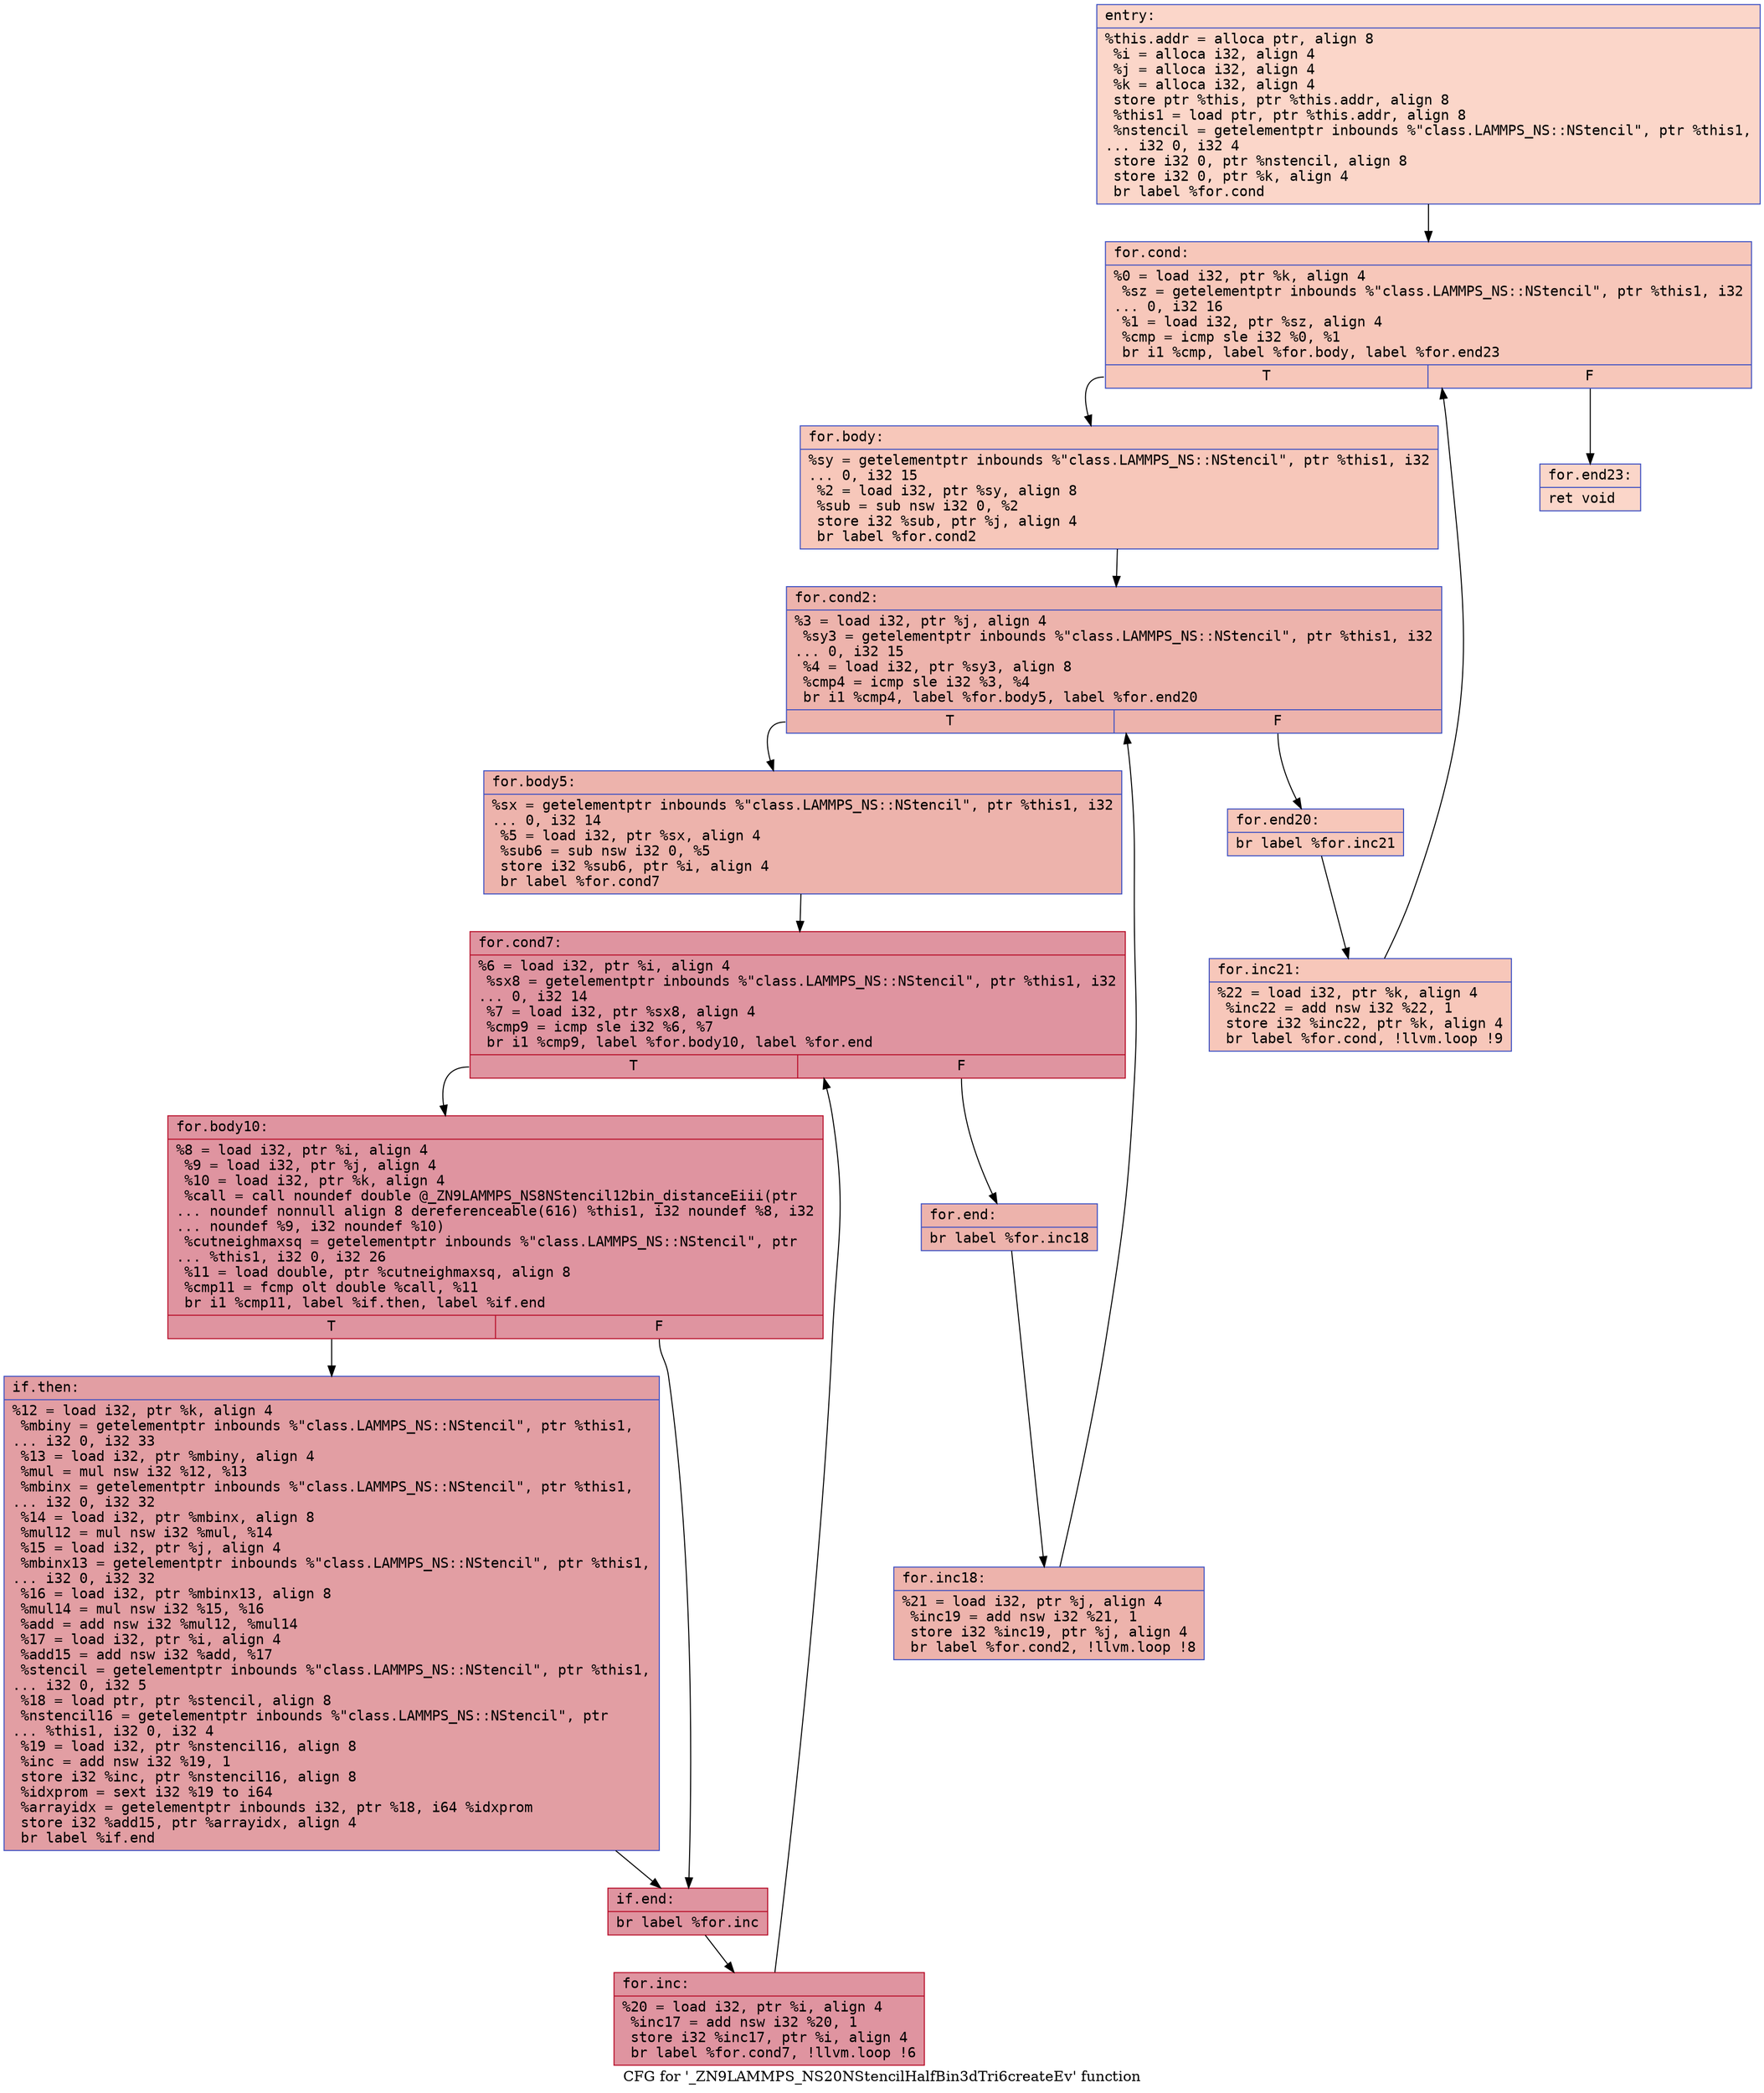 digraph "CFG for '_ZN9LAMMPS_NS20NStencilHalfBin3dTri6createEv' function" {
	label="CFG for '_ZN9LAMMPS_NS20NStencilHalfBin3dTri6createEv' function";

	Node0x55e8bb310300 [shape=record,color="#3d50c3ff", style=filled, fillcolor="#f6a38570" fontname="Courier",label="{entry:\l|  %this.addr = alloca ptr, align 8\l  %i = alloca i32, align 4\l  %j = alloca i32, align 4\l  %k = alloca i32, align 4\l  store ptr %this, ptr %this.addr, align 8\l  %this1 = load ptr, ptr %this.addr, align 8\l  %nstencil = getelementptr inbounds %\"class.LAMMPS_NS::NStencil\", ptr %this1,\l... i32 0, i32 4\l  store i32 0, ptr %nstencil, align 8\l  store i32 0, ptr %k, align 4\l  br label %for.cond\l}"];
	Node0x55e8bb310300 -> Node0x55e8bb310860[tooltip="entry -> for.cond\nProbability 100.00%" ];
	Node0x55e8bb310860 [shape=record,color="#3d50c3ff", style=filled, fillcolor="#ec7f6370" fontname="Courier",label="{for.cond:\l|  %0 = load i32, ptr %k, align 4\l  %sz = getelementptr inbounds %\"class.LAMMPS_NS::NStencil\", ptr %this1, i32\l... 0, i32 16\l  %1 = load i32, ptr %sz, align 4\l  %cmp = icmp sle i32 %0, %1\l  br i1 %cmp, label %for.body, label %for.end23\l|{<s0>T|<s1>F}}"];
	Node0x55e8bb310860:s0 -> Node0x55e8bb310c10[tooltip="for.cond -> for.body\nProbability 96.88%" ];
	Node0x55e8bb310860:s1 -> Node0x55e8bb310c90[tooltip="for.cond -> for.end23\nProbability 3.12%" ];
	Node0x55e8bb310c10 [shape=record,color="#3d50c3ff", style=filled, fillcolor="#ec7f6370" fontname="Courier",label="{for.body:\l|  %sy = getelementptr inbounds %\"class.LAMMPS_NS::NStencil\", ptr %this1, i32\l... 0, i32 15\l  %2 = load i32, ptr %sy, align 8\l  %sub = sub nsw i32 0, %2\l  store i32 %sub, ptr %j, align 4\l  br label %for.cond2\l}"];
	Node0x55e8bb310c10 -> Node0x55e8bb3112a0[tooltip="for.body -> for.cond2\nProbability 100.00%" ];
	Node0x55e8bb3112a0 [shape=record,color="#3d50c3ff", style=filled, fillcolor="#d6524470" fontname="Courier",label="{for.cond2:\l|  %3 = load i32, ptr %j, align 4\l  %sy3 = getelementptr inbounds %\"class.LAMMPS_NS::NStencil\", ptr %this1, i32\l... 0, i32 15\l  %4 = load i32, ptr %sy3, align 8\l  %cmp4 = icmp sle i32 %3, %4\l  br i1 %cmp4, label %for.body5, label %for.end20\l|{<s0>T|<s1>F}}"];
	Node0x55e8bb3112a0:s0 -> Node0x55e8bb311620[tooltip="for.cond2 -> for.body5\nProbability 96.88%" ];
	Node0x55e8bb3112a0:s1 -> Node0x55e8bb3116a0[tooltip="for.cond2 -> for.end20\nProbability 3.12%" ];
	Node0x55e8bb311620 [shape=record,color="#3d50c3ff", style=filled, fillcolor="#d6524470" fontname="Courier",label="{for.body5:\l|  %sx = getelementptr inbounds %\"class.LAMMPS_NS::NStencil\", ptr %this1, i32\l... 0, i32 14\l  %5 = load i32, ptr %sx, align 4\l  %sub6 = sub nsw i32 0, %5\l  store i32 %sub6, ptr %i, align 4\l  br label %for.cond7\l}"];
	Node0x55e8bb311620 -> Node0x55e8bb311b10[tooltip="for.body5 -> for.cond7\nProbability 100.00%" ];
	Node0x55e8bb311b10 [shape=record,color="#b70d28ff", style=filled, fillcolor="#b70d2870" fontname="Courier",label="{for.cond7:\l|  %6 = load i32, ptr %i, align 4\l  %sx8 = getelementptr inbounds %\"class.LAMMPS_NS::NStencil\", ptr %this1, i32\l... 0, i32 14\l  %7 = load i32, ptr %sx8, align 4\l  %cmp9 = icmp sle i32 %6, %7\l  br i1 %cmp9, label %for.body10, label %for.end\l|{<s0>T|<s1>F}}"];
	Node0x55e8bb311b10:s0 -> Node0x55e8bb3121b0[tooltip="for.cond7 -> for.body10\nProbability 96.88%" ];
	Node0x55e8bb311b10:s1 -> Node0x55e8bb312230[tooltip="for.cond7 -> for.end\nProbability 3.12%" ];
	Node0x55e8bb3121b0 [shape=record,color="#b70d28ff", style=filled, fillcolor="#b70d2870" fontname="Courier",label="{for.body10:\l|  %8 = load i32, ptr %i, align 4\l  %9 = load i32, ptr %j, align 4\l  %10 = load i32, ptr %k, align 4\l  %call = call noundef double @_ZN9LAMMPS_NS8NStencil12bin_distanceEiii(ptr\l... noundef nonnull align 8 dereferenceable(616) %this1, i32 noundef %8, i32\l... noundef %9, i32 noundef %10)\l  %cutneighmaxsq = getelementptr inbounds %\"class.LAMMPS_NS::NStencil\", ptr\l... %this1, i32 0, i32 26\l  %11 = load double, ptr %cutneighmaxsq, align 8\l  %cmp11 = fcmp olt double %call, %11\l  br i1 %cmp11, label %if.then, label %if.end\l|{<s0>T|<s1>F}}"];
	Node0x55e8bb3121b0:s0 -> Node0x55e8bb312970[tooltip="for.body10 -> if.then\nProbability 50.00%" ];
	Node0x55e8bb3121b0:s1 -> Node0x55e8bb312a40[tooltip="for.body10 -> if.end\nProbability 50.00%" ];
	Node0x55e8bb312970 [shape=record,color="#3d50c3ff", style=filled, fillcolor="#be242e70" fontname="Courier",label="{if.then:\l|  %12 = load i32, ptr %k, align 4\l  %mbiny = getelementptr inbounds %\"class.LAMMPS_NS::NStencil\", ptr %this1,\l... i32 0, i32 33\l  %13 = load i32, ptr %mbiny, align 4\l  %mul = mul nsw i32 %12, %13\l  %mbinx = getelementptr inbounds %\"class.LAMMPS_NS::NStencil\", ptr %this1,\l... i32 0, i32 32\l  %14 = load i32, ptr %mbinx, align 8\l  %mul12 = mul nsw i32 %mul, %14\l  %15 = load i32, ptr %j, align 4\l  %mbinx13 = getelementptr inbounds %\"class.LAMMPS_NS::NStencil\", ptr %this1,\l... i32 0, i32 32\l  %16 = load i32, ptr %mbinx13, align 8\l  %mul14 = mul nsw i32 %15, %16\l  %add = add nsw i32 %mul12, %mul14\l  %17 = load i32, ptr %i, align 4\l  %add15 = add nsw i32 %add, %17\l  %stencil = getelementptr inbounds %\"class.LAMMPS_NS::NStencil\", ptr %this1,\l... i32 0, i32 5\l  %18 = load ptr, ptr %stencil, align 8\l  %nstencil16 = getelementptr inbounds %\"class.LAMMPS_NS::NStencil\", ptr\l... %this1, i32 0, i32 4\l  %19 = load i32, ptr %nstencil16, align 8\l  %inc = add nsw i32 %19, 1\l  store i32 %inc, ptr %nstencil16, align 8\l  %idxprom = sext i32 %19 to i64\l  %arrayidx = getelementptr inbounds i32, ptr %18, i64 %idxprom\l  store i32 %add15, ptr %arrayidx, align 4\l  br label %if.end\l}"];
	Node0x55e8bb312970 -> Node0x55e8bb312a40[tooltip="if.then -> if.end\nProbability 100.00%" ];
	Node0x55e8bb312a40 [shape=record,color="#b70d28ff", style=filled, fillcolor="#b70d2870" fontname="Courier",label="{if.end:\l|  br label %for.inc\l}"];
	Node0x55e8bb312a40 -> Node0x55e8bb314400[tooltip="if.end -> for.inc\nProbability 100.00%" ];
	Node0x55e8bb314400 [shape=record,color="#b70d28ff", style=filled, fillcolor="#b70d2870" fontname="Courier",label="{for.inc:\l|  %20 = load i32, ptr %i, align 4\l  %inc17 = add nsw i32 %20, 1\l  store i32 %inc17, ptr %i, align 4\l  br label %for.cond7, !llvm.loop !6\l}"];
	Node0x55e8bb314400 -> Node0x55e8bb311b10[tooltip="for.inc -> for.cond7\nProbability 100.00%" ];
	Node0x55e8bb312230 [shape=record,color="#3d50c3ff", style=filled, fillcolor="#d6524470" fontname="Courier",label="{for.end:\l|  br label %for.inc18\l}"];
	Node0x55e8bb312230 -> Node0x55e8bb315200[tooltip="for.end -> for.inc18\nProbability 100.00%" ];
	Node0x55e8bb315200 [shape=record,color="#3d50c3ff", style=filled, fillcolor="#d6524470" fontname="Courier",label="{for.inc18:\l|  %21 = load i32, ptr %j, align 4\l  %inc19 = add nsw i32 %21, 1\l  store i32 %inc19, ptr %j, align 4\l  br label %for.cond2, !llvm.loop !8\l}"];
	Node0x55e8bb315200 -> Node0x55e8bb3112a0[tooltip="for.inc18 -> for.cond2\nProbability 100.00%" ];
	Node0x55e8bb3116a0 [shape=record,color="#3d50c3ff", style=filled, fillcolor="#ec7f6370" fontname="Courier",label="{for.end20:\l|  br label %for.inc21\l}"];
	Node0x55e8bb3116a0 -> Node0x55e8bb315ca0[tooltip="for.end20 -> for.inc21\nProbability 100.00%" ];
	Node0x55e8bb315ca0 [shape=record,color="#3d50c3ff", style=filled, fillcolor="#ec7f6370" fontname="Courier",label="{for.inc21:\l|  %22 = load i32, ptr %k, align 4\l  %inc22 = add nsw i32 %22, 1\l  store i32 %inc22, ptr %k, align 4\l  br label %for.cond, !llvm.loop !9\l}"];
	Node0x55e8bb315ca0 -> Node0x55e8bb310860[tooltip="for.inc21 -> for.cond\nProbability 100.00%" ];
	Node0x55e8bb310c90 [shape=record,color="#3d50c3ff", style=filled, fillcolor="#f6a38570" fontname="Courier",label="{for.end23:\l|  ret void\l}"];
}

